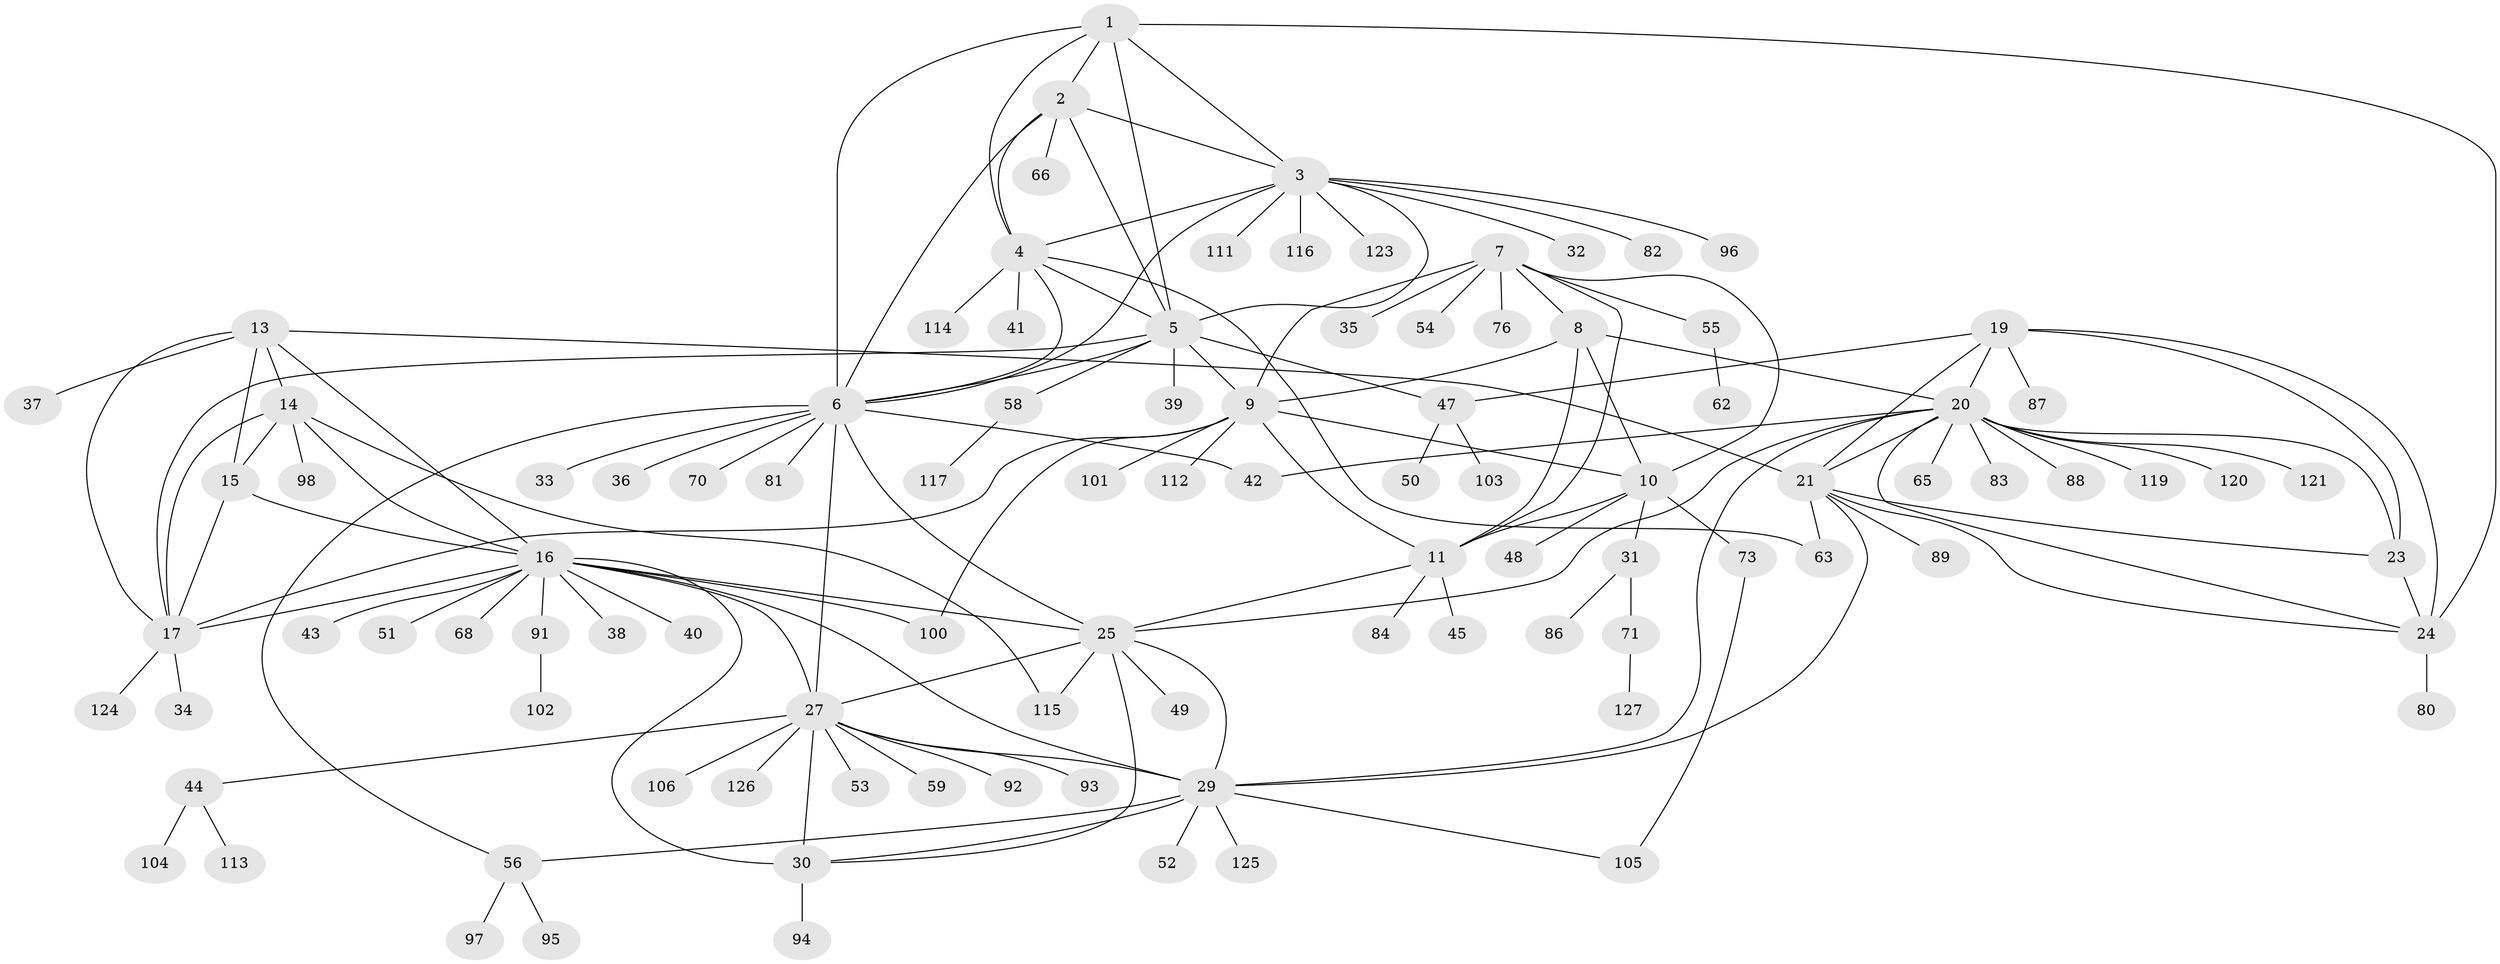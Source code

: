 // Generated by graph-tools (version 1.1) at 2025/24/03/03/25 07:24:14]
// undirected, 100 vertices, 149 edges
graph export_dot {
graph [start="1"]
  node [color=gray90,style=filled];
  1;
  2 [super="+79"];
  3 [super="+46"];
  4 [super="+64"];
  5 [super="+72"];
  6 [super="+77"];
  7;
  8;
  9 [super="+78"];
  10 [super="+12"];
  11 [super="+90"];
  13 [super="+18"];
  14 [super="+57"];
  15 [super="+109"];
  16 [super="+26"];
  17 [super="+75"];
  19 [super="+22"];
  20 [super="+61"];
  21 [super="+60"];
  23;
  24;
  25 [super="+69"];
  27 [super="+28"];
  29 [super="+110"];
  30;
  31 [super="+108"];
  32;
  33;
  34;
  35;
  36;
  37 [super="+99"];
  38;
  39;
  40 [super="+122"];
  41 [super="+107"];
  42;
  43;
  44 [super="+74"];
  45;
  47 [super="+67"];
  48;
  49;
  50;
  51;
  52;
  53;
  54;
  55;
  56;
  58;
  59 [super="+118"];
  62;
  63 [super="+85"];
  65;
  66;
  68;
  70;
  71;
  73;
  76;
  80;
  81;
  82;
  83;
  84;
  86;
  87;
  88;
  89;
  91;
  92;
  93;
  94;
  95;
  96;
  97;
  98;
  100;
  101;
  102;
  103;
  104;
  105;
  106;
  111;
  112;
  113;
  114;
  115;
  116;
  117;
  119;
  120;
  121;
  123;
  124;
  125;
  126;
  127;
  1 -- 2;
  1 -- 3;
  1 -- 4;
  1 -- 5;
  1 -- 6;
  1 -- 24;
  2 -- 3;
  2 -- 4;
  2 -- 5;
  2 -- 6;
  2 -- 66;
  3 -- 4;
  3 -- 5;
  3 -- 6;
  3 -- 32;
  3 -- 82;
  3 -- 96;
  3 -- 111;
  3 -- 116;
  3 -- 123;
  4 -- 5;
  4 -- 6;
  4 -- 41;
  4 -- 63;
  4 -- 114;
  5 -- 6;
  5 -- 9;
  5 -- 17;
  5 -- 39;
  5 -- 58;
  5 -- 47;
  6 -- 27;
  6 -- 33;
  6 -- 36;
  6 -- 42;
  6 -- 56;
  6 -- 70;
  6 -- 81;
  6 -- 25;
  7 -- 8;
  7 -- 9;
  7 -- 10 [weight=2];
  7 -- 11;
  7 -- 35;
  7 -- 54;
  7 -- 55;
  7 -- 76;
  8 -- 9;
  8 -- 10 [weight=2];
  8 -- 11;
  8 -- 20;
  9 -- 10 [weight=2];
  9 -- 11;
  9 -- 17;
  9 -- 100;
  9 -- 101;
  9 -- 112;
  10 -- 11 [weight=2];
  10 -- 48;
  10 -- 73;
  10 -- 31;
  11 -- 25;
  11 -- 45;
  11 -- 84;
  13 -- 14 [weight=2];
  13 -- 15 [weight=2];
  13 -- 16 [weight=2];
  13 -- 17 [weight=2];
  13 -- 37;
  13 -- 21;
  14 -- 15;
  14 -- 16;
  14 -- 17;
  14 -- 98;
  14 -- 115;
  15 -- 16;
  15 -- 17;
  16 -- 17;
  16 -- 43;
  16 -- 51;
  16 -- 91;
  16 -- 68;
  16 -- 100;
  16 -- 38;
  16 -- 40;
  16 -- 25;
  16 -- 27 [weight=2];
  16 -- 29;
  16 -- 30;
  17 -- 34;
  17 -- 124;
  19 -- 20 [weight=2];
  19 -- 21 [weight=2];
  19 -- 23 [weight=2];
  19 -- 24 [weight=2];
  19 -- 47;
  19 -- 87;
  20 -- 21;
  20 -- 23;
  20 -- 24;
  20 -- 29;
  20 -- 65;
  20 -- 83;
  20 -- 88;
  20 -- 119;
  20 -- 120;
  20 -- 121;
  20 -- 42;
  20 -- 25;
  21 -- 23;
  21 -- 24;
  21 -- 89;
  21 -- 29;
  21 -- 63;
  23 -- 24;
  24 -- 80;
  25 -- 27 [weight=2];
  25 -- 29;
  25 -- 30;
  25 -- 49;
  25 -- 115;
  27 -- 29 [weight=2];
  27 -- 30 [weight=2];
  27 -- 44;
  27 -- 59;
  27 -- 106;
  27 -- 53;
  27 -- 92;
  27 -- 93;
  27 -- 126;
  29 -- 30;
  29 -- 52;
  29 -- 105;
  29 -- 125;
  29 -- 56;
  30 -- 94;
  31 -- 71;
  31 -- 86;
  44 -- 104;
  44 -- 113;
  47 -- 50;
  47 -- 103;
  55 -- 62;
  56 -- 95;
  56 -- 97;
  58 -- 117;
  71 -- 127;
  73 -- 105;
  91 -- 102;
}
